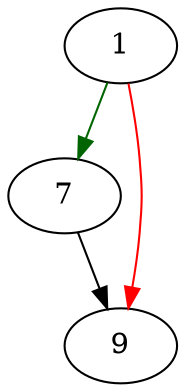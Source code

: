 strict digraph "sqlite3AutoincrementEnd" {
	// Node definitions.
	1 [entry=true];
	7;
	9;

	// Edge definitions.
	1 -> 7 [
		color=darkgreen
		cond=true
	];
	1 -> 9 [
		color=red
		cond=false
	];
	7 -> 9;
}